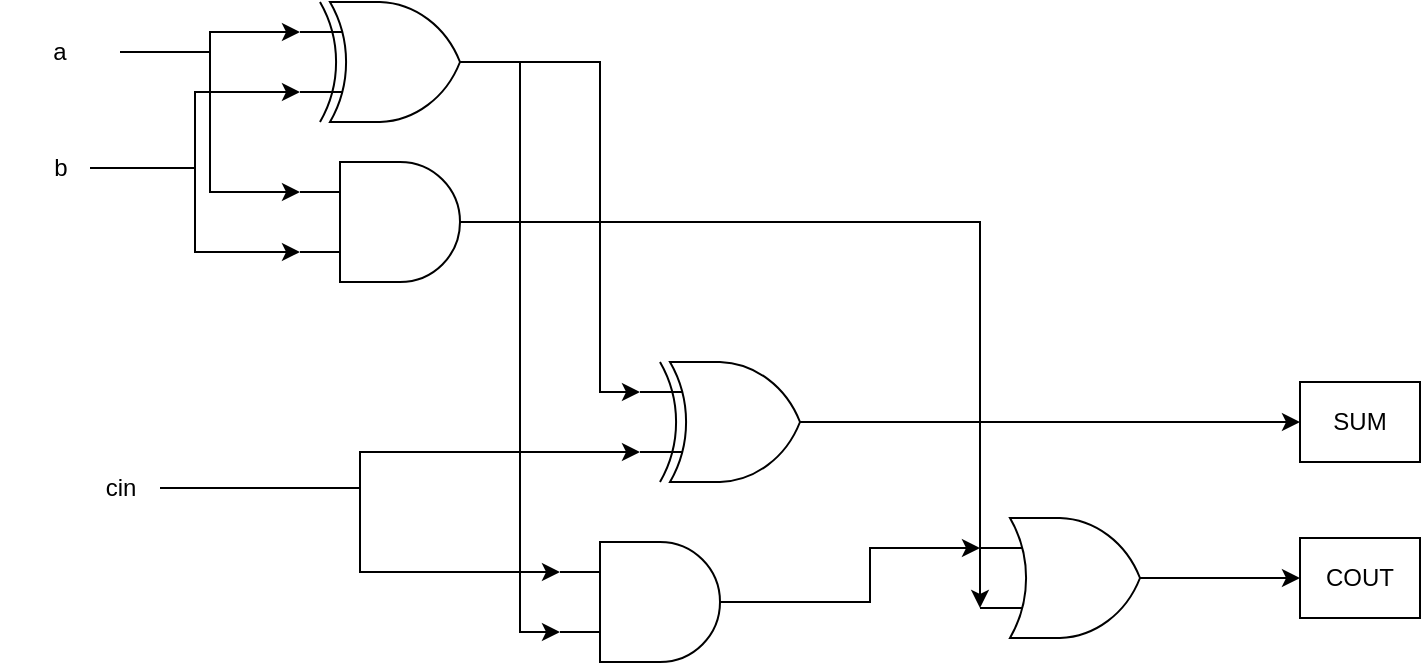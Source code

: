 <mxfile version="21.6.8" type="github">
  <diagram name="第 1 页" id="a11r5_m2RO1mLXO64b-2">
    <mxGraphModel dx="933" dy="680" grid="1" gridSize="10" guides="1" tooltips="1" connect="1" arrows="1" fold="1" page="1" pageScale="1" pageWidth="827" pageHeight="1169" math="0" shadow="0">
      <root>
        <mxCell id="0" />
        <mxCell id="1" parent="0" />
        <mxCell id="sXqsRQSijHwGE-eavkO7-34" style="edgeStyle=orthogonalEdgeStyle;rounded=0;orthogonalLoop=1;jettySize=auto;html=1;entryX=0;entryY=0.75;entryDx=0;entryDy=0;entryPerimeter=0;exitX=1;exitY=0.5;exitDx=0;exitDy=0;exitPerimeter=0;" edge="1" parent="1" source="sXqsRQSijHwGE-eavkO7-2" target="sXqsRQSijHwGE-eavkO7-30">
          <mxGeometry relative="1" as="geometry">
            <Array as="points">
              <mxPoint x="560" y="210" />
            </Array>
          </mxGeometry>
        </mxCell>
        <mxCell id="sXqsRQSijHwGE-eavkO7-2" value="" style="verticalLabelPosition=bottom;shadow=0;dashed=0;align=center;html=1;verticalAlign=top;shape=mxgraph.electrical.logic_gates.logic_gate;operation=and;" vertex="1" parent="1">
          <mxGeometry x="220" y="180" width="100" height="60" as="geometry" />
        </mxCell>
        <mxCell id="sXqsRQSijHwGE-eavkO7-21" style="edgeStyle=orthogonalEdgeStyle;rounded=0;orthogonalLoop=1;jettySize=auto;html=1;exitX=1;exitY=0.5;exitDx=0;exitDy=0;exitPerimeter=0;entryX=0;entryY=0.25;entryDx=0;entryDy=0;entryPerimeter=0;" edge="1" parent="1" source="sXqsRQSijHwGE-eavkO7-3" target="sXqsRQSijHwGE-eavkO7-17">
          <mxGeometry relative="1" as="geometry">
            <Array as="points">
              <mxPoint x="370" y="130" />
              <mxPoint x="370" y="295" />
            </Array>
          </mxGeometry>
        </mxCell>
        <mxCell id="sXqsRQSijHwGE-eavkO7-28" style="edgeStyle=orthogonalEdgeStyle;rounded=0;orthogonalLoop=1;jettySize=auto;html=1;entryX=0;entryY=0.75;entryDx=0;entryDy=0;entryPerimeter=0;" edge="1" parent="1" source="sXqsRQSijHwGE-eavkO7-3" target="sXqsRQSijHwGE-eavkO7-18">
          <mxGeometry relative="1" as="geometry">
            <Array as="points">
              <mxPoint x="330" y="130" />
              <mxPoint x="330" y="415" />
            </Array>
          </mxGeometry>
        </mxCell>
        <mxCell id="sXqsRQSijHwGE-eavkO7-3" value="" style="verticalLabelPosition=bottom;shadow=0;dashed=0;align=center;html=1;verticalAlign=top;shape=mxgraph.electrical.logic_gates.logic_gate;operation=xor;" vertex="1" parent="1">
          <mxGeometry x="220" y="100" width="100" height="60" as="geometry" />
        </mxCell>
        <mxCell id="sXqsRQSijHwGE-eavkO7-7" style="edgeStyle=orthogonalEdgeStyle;rounded=0;orthogonalLoop=1;jettySize=auto;html=1;entryX=0;entryY=0.25;entryDx=0;entryDy=0;entryPerimeter=0;" edge="1" parent="1" source="sXqsRQSijHwGE-eavkO7-6" target="sXqsRQSijHwGE-eavkO7-3">
          <mxGeometry relative="1" as="geometry" />
        </mxCell>
        <mxCell id="sXqsRQSijHwGE-eavkO7-14" style="edgeStyle=orthogonalEdgeStyle;rounded=0;orthogonalLoop=1;jettySize=auto;html=1;exitX=1;exitY=0.5;exitDx=0;exitDy=0;entryX=0;entryY=0.25;entryDx=0;entryDy=0;entryPerimeter=0;" edge="1" parent="1" source="sXqsRQSijHwGE-eavkO7-6" target="sXqsRQSijHwGE-eavkO7-2">
          <mxGeometry relative="1" as="geometry" />
        </mxCell>
        <mxCell id="sXqsRQSijHwGE-eavkO7-6" value="a" style="text;strokeColor=none;align=center;fillColor=none;html=1;verticalAlign=middle;whiteSpace=wrap;rounded=0;" vertex="1" parent="1">
          <mxGeometry x="70" y="110" width="60" height="30" as="geometry" />
        </mxCell>
        <mxCell id="sXqsRQSijHwGE-eavkO7-9" style="edgeStyle=orthogonalEdgeStyle;rounded=0;orthogonalLoop=1;jettySize=auto;html=1;entryX=0;entryY=0.75;entryDx=0;entryDy=0;entryPerimeter=0;" edge="1" parent="1" source="sXqsRQSijHwGE-eavkO7-8" target="sXqsRQSijHwGE-eavkO7-3">
          <mxGeometry relative="1" as="geometry" />
        </mxCell>
        <mxCell id="sXqsRQSijHwGE-eavkO7-15" style="edgeStyle=orthogonalEdgeStyle;rounded=0;orthogonalLoop=1;jettySize=auto;html=1;entryX=0;entryY=0.75;entryDx=0;entryDy=0;entryPerimeter=0;" edge="1" parent="1" source="sXqsRQSijHwGE-eavkO7-8" target="sXqsRQSijHwGE-eavkO7-2">
          <mxGeometry relative="1" as="geometry" />
        </mxCell>
        <mxCell id="sXqsRQSijHwGE-eavkO7-8" value="b" style="text;html=1;align=center;verticalAlign=middle;resizable=0;points=[];autosize=1;strokeColor=none;fillColor=none;" vertex="1" parent="1">
          <mxGeometry x="85" y="168" width="30" height="30" as="geometry" />
        </mxCell>
        <mxCell id="sXqsRQSijHwGE-eavkO7-26" style="edgeStyle=orthogonalEdgeStyle;rounded=0;orthogonalLoop=1;jettySize=auto;html=1;exitX=1;exitY=0.5;exitDx=0;exitDy=0;exitPerimeter=0;entryX=0;entryY=0.5;entryDx=0;entryDy=0;" edge="1" parent="1" source="sXqsRQSijHwGE-eavkO7-17" target="sXqsRQSijHwGE-eavkO7-25">
          <mxGeometry relative="1" as="geometry" />
        </mxCell>
        <mxCell id="sXqsRQSijHwGE-eavkO7-17" value="" style="verticalLabelPosition=bottom;shadow=0;dashed=0;align=center;html=1;verticalAlign=top;shape=mxgraph.electrical.logic_gates.logic_gate;operation=xor;" vertex="1" parent="1">
          <mxGeometry x="390" y="280" width="100" height="60" as="geometry" />
        </mxCell>
        <mxCell id="sXqsRQSijHwGE-eavkO7-31" style="edgeStyle=orthogonalEdgeStyle;rounded=0;orthogonalLoop=1;jettySize=auto;html=1;entryX=0;entryY=0.25;entryDx=0;entryDy=0;entryPerimeter=0;" edge="1" parent="1" source="sXqsRQSijHwGE-eavkO7-18" target="sXqsRQSijHwGE-eavkO7-30">
          <mxGeometry relative="1" as="geometry" />
        </mxCell>
        <mxCell id="sXqsRQSijHwGE-eavkO7-18" value="" style="verticalLabelPosition=bottom;shadow=0;dashed=0;align=center;html=1;verticalAlign=top;shape=mxgraph.electrical.logic_gates.logic_gate;operation=and;" vertex="1" parent="1">
          <mxGeometry x="350" y="370" width="100" height="60" as="geometry" />
        </mxCell>
        <mxCell id="sXqsRQSijHwGE-eavkO7-20" style="edgeStyle=orthogonalEdgeStyle;rounded=0;orthogonalLoop=1;jettySize=auto;html=1;entryX=0;entryY=0.75;entryDx=0;entryDy=0;entryPerimeter=0;" edge="1" parent="1" source="sXqsRQSijHwGE-eavkO7-19" target="sXqsRQSijHwGE-eavkO7-17">
          <mxGeometry relative="1" as="geometry">
            <Array as="points">
              <mxPoint x="250" y="343" />
              <mxPoint x="250" y="325" />
            </Array>
          </mxGeometry>
        </mxCell>
        <mxCell id="sXqsRQSijHwGE-eavkO7-22" style="edgeStyle=orthogonalEdgeStyle;rounded=0;orthogonalLoop=1;jettySize=auto;html=1;entryX=0;entryY=0.25;entryDx=0;entryDy=0;entryPerimeter=0;" edge="1" parent="1" source="sXqsRQSijHwGE-eavkO7-19" target="sXqsRQSijHwGE-eavkO7-18">
          <mxGeometry relative="1" as="geometry" />
        </mxCell>
        <mxCell id="sXqsRQSijHwGE-eavkO7-19" value="cin" style="text;html=1;align=center;verticalAlign=middle;resizable=0;points=[];autosize=1;strokeColor=none;fillColor=none;" vertex="1" parent="1">
          <mxGeometry x="110" y="328" width="40" height="30" as="geometry" />
        </mxCell>
        <mxCell id="sXqsRQSijHwGE-eavkO7-25" value="SUM" style="whiteSpace=wrap;html=1;" vertex="1" parent="1">
          <mxGeometry x="720" y="290" width="60" height="40" as="geometry" />
        </mxCell>
        <mxCell id="sXqsRQSijHwGE-eavkO7-29" value="COUT" style="whiteSpace=wrap;html=1;" vertex="1" parent="1">
          <mxGeometry x="720" y="368" width="60" height="40" as="geometry" />
        </mxCell>
        <mxCell id="sXqsRQSijHwGE-eavkO7-35" style="edgeStyle=orthogonalEdgeStyle;rounded=0;orthogonalLoop=1;jettySize=auto;html=1;entryX=0;entryY=0.5;entryDx=0;entryDy=0;" edge="1" parent="1" source="sXqsRQSijHwGE-eavkO7-30" target="sXqsRQSijHwGE-eavkO7-29">
          <mxGeometry relative="1" as="geometry" />
        </mxCell>
        <mxCell id="sXqsRQSijHwGE-eavkO7-30" value="" style="verticalLabelPosition=bottom;shadow=0;dashed=0;align=center;html=1;verticalAlign=top;shape=mxgraph.electrical.logic_gates.logic_gate;operation=or;" vertex="1" parent="1">
          <mxGeometry x="560" y="358" width="100" height="60" as="geometry" />
        </mxCell>
      </root>
    </mxGraphModel>
  </diagram>
</mxfile>
